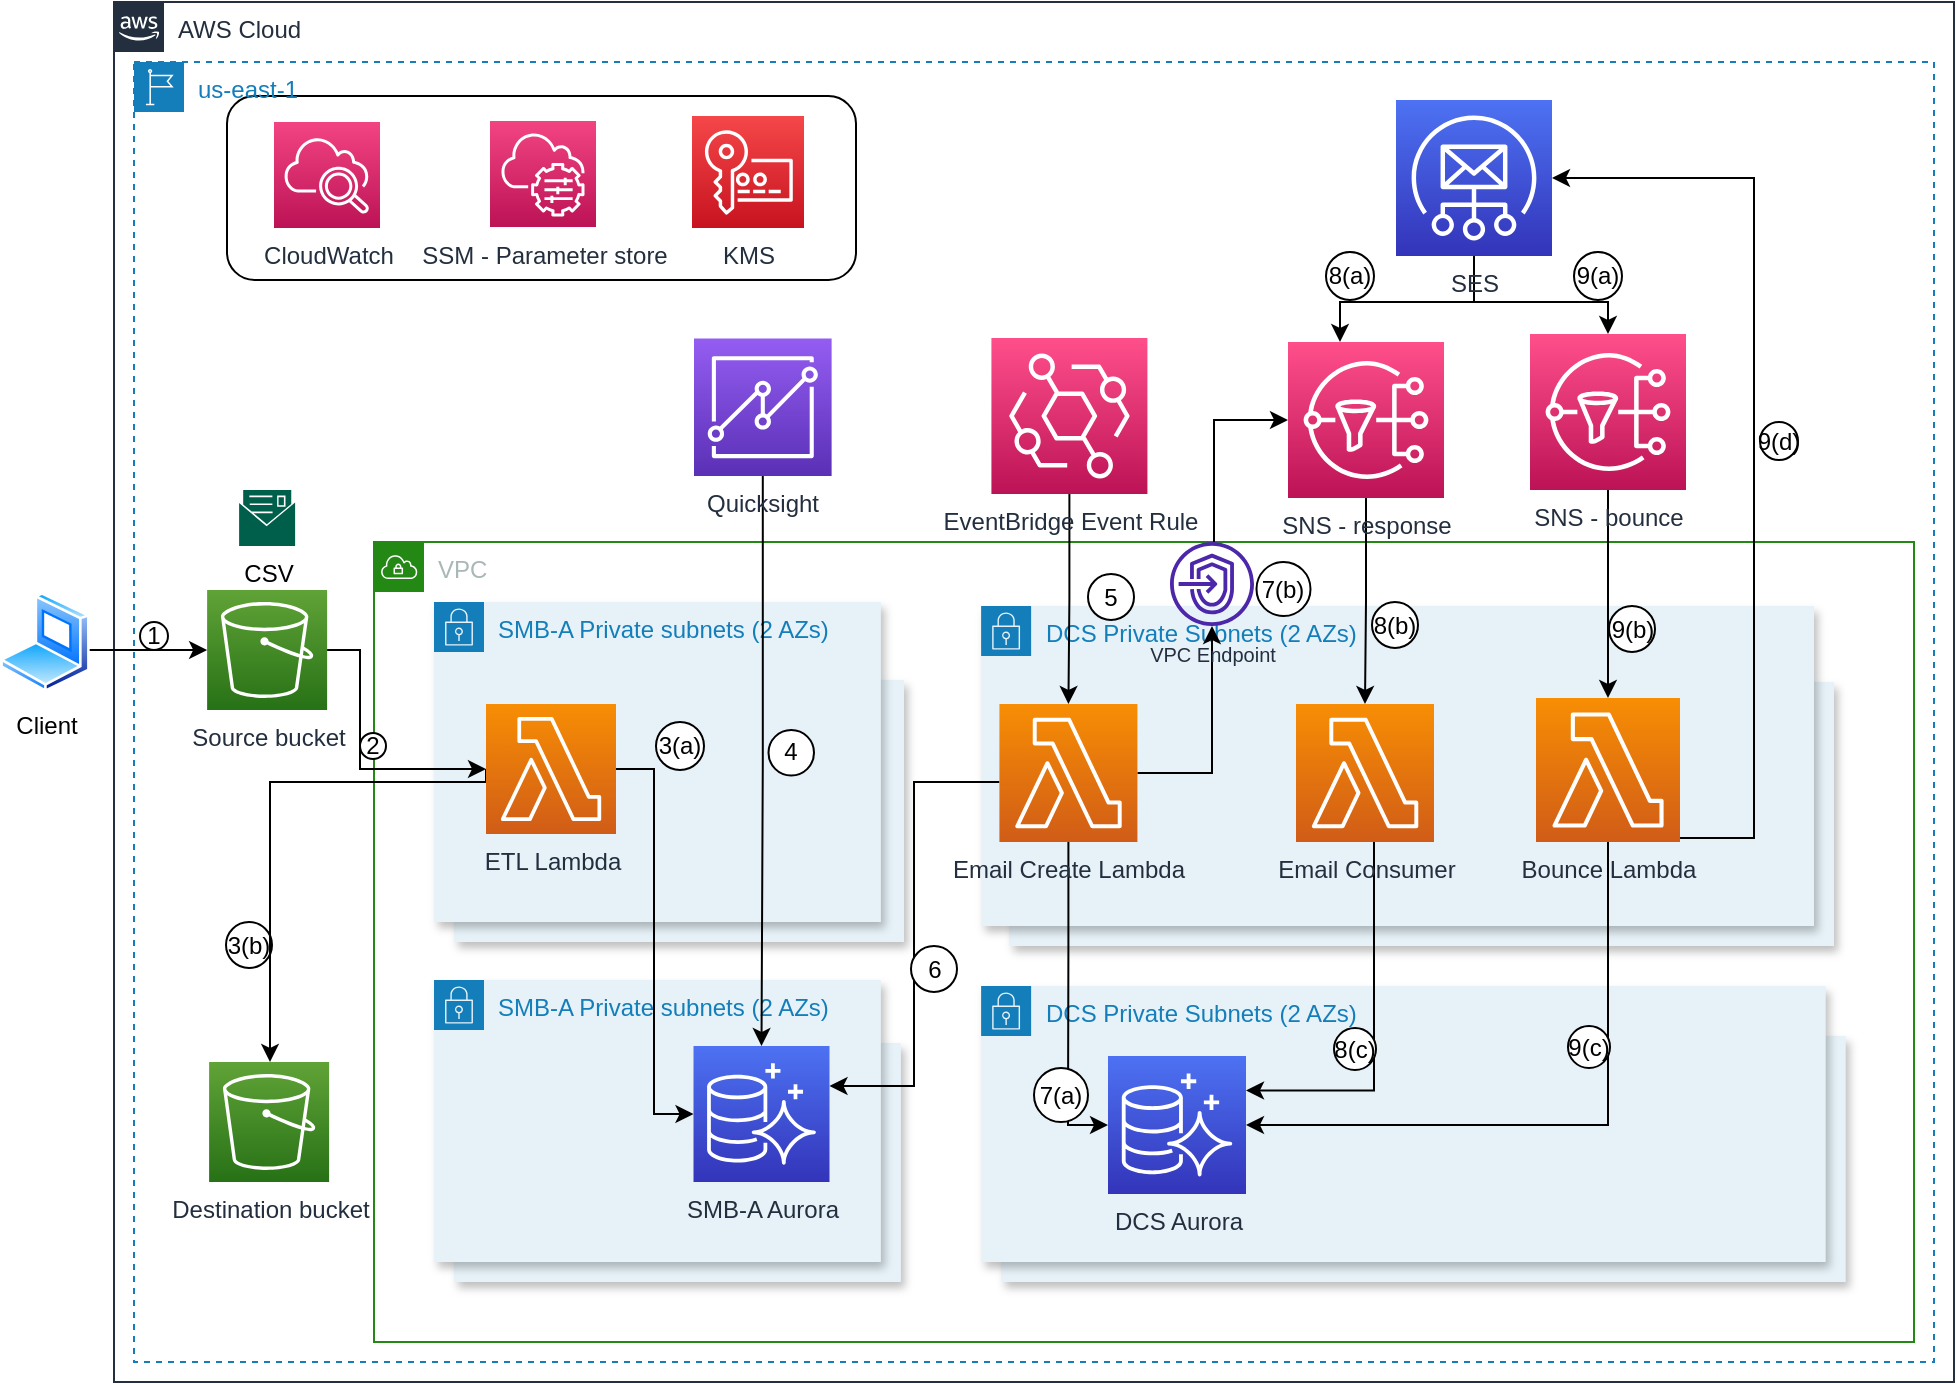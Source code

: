 <mxfile version="20.2.3" type="device"><diagram id="-QIrjZsMaVCdC0zyfpYi" name="Page-1"><mxGraphModel dx="1106" dy="-404" grid="1" gridSize="10" guides="1" tooltips="1" connect="1" arrows="1" fold="1" page="1" pageScale="1" pageWidth="850" pageHeight="1100" math="0" shadow="0"><root><mxCell id="0"/><mxCell id="1" parent="0"/><mxCell id="z612fd7fJF_xzk8EWzXj-66" value="" style="rounded=1;whiteSpace=wrap;html=1;fontFamily=Helvetica;fontSize=10;fontColor=default;strokeColor=default;fillColor=#ffffff;" vertex="1" parent="1"><mxGeometry x="184.5" y="2027" width="314.5" height="92" as="geometry"/></mxCell><mxCell id="z612fd7fJF_xzk8EWzXj-67" value="SBM-A Private subnet&amp;nbsp;" style="points=[[0,0],[0.25,0],[0.5,0],[0.75,0],[1,0],[1,0.25],[1,0.5],[1,0.75],[1,1],[0.75,1],[0.5,1],[0.25,1],[0,1],[0,0.75],[0,0.5],[0,0.25]];outlineConnect=0;gradientColor=none;html=1;whiteSpace=wrap;fontSize=12;fontStyle=0;container=1;pointerEvents=0;collapsible=0;recursiveResize=0;shape=mxgraph.aws4.group;grIcon=mxgraph.aws4.group_security_group;grStroke=0;strokeColor=#147EBA;fillColor=#E6F2F8;verticalAlign=top;align=left;spacingLeft=30;fontColor=#147EBA;dashed=0;shadow=1;" vertex="1" parent="1"><mxGeometry x="298" y="2500.5" width="223.44" height="119.5" as="geometry"/></mxCell><mxCell id="z612fd7fJF_xzk8EWzXj-68" value="SMB-A Private subnets (2 AZs)&amp;nbsp;" style="points=[[0,0],[0.25,0],[0.5,0],[0.75,0],[1,0],[1,0.25],[1,0.5],[1,0.75],[1,1],[0.75,1],[0.5,1],[0.25,1],[0,1],[0,0.75],[0,0.5],[0,0.25]];outlineConnect=0;gradientColor=none;html=1;whiteSpace=wrap;fontSize=12;fontStyle=0;container=1;pointerEvents=0;collapsible=0;recursiveResize=0;shape=mxgraph.aws4.group;grIcon=mxgraph.aws4.group_security_group;grStroke=0;strokeColor=#147EBA;fillColor=#E6F2F8;verticalAlign=top;align=left;spacingLeft=30;fontColor=#147EBA;dashed=0;shadow=1;" vertex="1" parent="1"><mxGeometry x="288" y="2469" width="223.44" height="141" as="geometry"/></mxCell><mxCell id="z612fd7fJF_xzk8EWzXj-69" value="Private subnet 1" style="points=[[0,0],[0.25,0],[0.5,0],[0.75,0],[1,0],[1,0.25],[1,0.5],[1,0.75],[1,1],[0.75,1],[0.5,1],[0.25,1],[0,1],[0,0.75],[0,0.5],[0,0.25]];outlineConnect=0;gradientColor=none;html=1;whiteSpace=wrap;fontSize=12;fontStyle=0;container=1;pointerEvents=0;collapsible=0;recursiveResize=0;shape=mxgraph.aws4.group;grIcon=mxgraph.aws4.group_security_group;grStroke=0;strokeColor=#000000;fillColor=#E6F2F8;verticalAlign=top;align=left;spacingLeft=30;fontColor=#147EBA;dashed=0;shadow=1;" vertex="1" parent="1"><mxGeometry x="298" y="2319" width="225" height="131" as="geometry"/></mxCell><mxCell id="z612fd7fJF_xzk8EWzXj-70" value="Private subnet" style="points=[[0,0],[0.25,0],[0.5,0],[0.75,0],[1,0],[1,0.25],[1,0.5],[1,0.75],[1,1],[0.75,1],[0.5,1],[0.25,1],[0,1],[0,0.75],[0,0.5],[0,0.25]];outlineConnect=0;gradientColor=none;html=1;whiteSpace=wrap;fontSize=12;fontStyle=0;container=1;pointerEvents=0;collapsible=0;recursiveResize=0;shape=mxgraph.aws4.group;grIcon=mxgraph.aws4.group_security_group;grStroke=0;strokeColor=#147EBA;fillColor=#E6F2F8;verticalAlign=top;align=left;spacingLeft=30;fontColor=#147EBA;dashed=0;shadow=1;" vertex="1" parent="1"><mxGeometry x="571.56" y="2497" width="422.29" height="123" as="geometry"/></mxCell><mxCell id="z612fd7fJF_xzk8EWzXj-71" value="DCS Private Subnets (2 AZs)" style="points=[[0,0],[0.25,0],[0.5,0],[0.75,0],[1,0],[1,0.25],[1,0.5],[1,0.75],[1,1],[0.75,1],[0.5,1],[0.25,1],[0,1],[0,0.75],[0,0.5],[0,0.25]];outlineConnect=0;gradientColor=none;html=1;whiteSpace=wrap;fontSize=12;fontStyle=0;container=1;pointerEvents=0;collapsible=0;recursiveResize=0;shape=mxgraph.aws4.group;grIcon=mxgraph.aws4.group_security_group;grStroke=0;strokeColor=#147EBA;fillColor=#E6F2F8;verticalAlign=top;align=left;spacingLeft=30;fontColor=#147EBA;dashed=0;shadow=1;" vertex="1" parent="1"><mxGeometry x="561.56" y="2472" width="422.29" height="138" as="geometry"/></mxCell><mxCell id="z612fd7fJF_xzk8EWzXj-72" value="Private subnet" style="points=[[0,0],[0.25,0],[0.5,0],[0.75,0],[1,0],[1,0.25],[1,0.5],[1,0.75],[1,1],[0.75,1],[0.5,1],[0.25,1],[0,1],[0,0.75],[0,0.5],[0,0.25]];outlineConnect=0;gradientColor=none;html=1;whiteSpace=wrap;fontSize=12;fontStyle=0;container=1;pointerEvents=0;collapsible=0;recursiveResize=0;shape=mxgraph.aws4.group;grIcon=mxgraph.aws4.group_security_group;grStroke=0;strokeColor=#147EBA;fillColor=#E6F2F8;verticalAlign=top;align=left;spacingLeft=30;fontColor=#147EBA;dashed=0;shadow=1;" vertex="1" parent="1"><mxGeometry x="575.71" y="2320" width="412.29" height="132" as="geometry"/></mxCell><mxCell id="z612fd7fJF_xzk8EWzXj-73" value="AWS Cloud" style="points=[[0,0],[0.25,0],[0.5,0],[0.75,0],[1,0],[1,0.25],[1,0.5],[1,0.75],[1,1],[0.75,1],[0.5,1],[0.25,1],[0,1],[0,0.75],[0,0.5],[0,0.25]];outlineConnect=0;gradientColor=none;html=1;whiteSpace=wrap;fontSize=12;fontStyle=0;container=0;pointerEvents=0;collapsible=0;recursiveResize=0;shape=mxgraph.aws4.group;grIcon=mxgraph.aws4.group_aws_cloud_alt;strokeColor=#232F3E;fillColor=none;verticalAlign=top;align=left;spacingLeft=30;fontColor=#232F3E;dashed=0;" vertex="1" parent="1"><mxGeometry x="128" y="1980" width="920" height="690" as="geometry"/></mxCell><mxCell id="z612fd7fJF_xzk8EWzXj-74" value="" style="edgeStyle=orthogonalEdgeStyle;rounded=0;orthogonalLoop=1;jettySize=auto;html=1;startArrow=none;exitX=0.972;exitY=0.494;exitDx=0;exitDy=0;exitPerimeter=0;" edge="1" parent="1" source="z612fd7fJF_xzk8EWzXj-104" target="z612fd7fJF_xzk8EWzXj-76"><mxGeometry relative="1" as="geometry"><mxPoint x="121" y="2300" as="sourcePoint"/><Array as="points"><mxPoint x="131" y="2304"/><mxPoint x="131" y="2304"/></Array></mxGeometry></mxCell><mxCell id="z612fd7fJF_xzk8EWzXj-75" value="VPC" style="points=[[0,0],[0.25,0],[0.5,0],[0.75,0],[1,0],[1,0.25],[1,0.5],[1,0.75],[1,1],[0.75,1],[0.5,1],[0.25,1],[0,1],[0,0.75],[0,0.5],[0,0.25]];outlineConnect=0;gradientColor=none;html=1;whiteSpace=wrap;fontSize=12;fontStyle=0;container=0;pointerEvents=0;collapsible=0;recursiveResize=0;shape=mxgraph.aws4.group;grIcon=mxgraph.aws4.group_vpc;strokeColor=#248814;fillColor=none;verticalAlign=top;align=left;spacingLeft=30;fontColor=#AAB7B8;dashed=0;" vertex="1" parent="1"><mxGeometry x="258" y="2250" width="770" height="400" as="geometry"/></mxCell><mxCell id="z612fd7fJF_xzk8EWzXj-76" value="Source bucket" style="sketch=0;points=[[0,0,0],[0.25,0,0],[0.5,0,0],[0.75,0,0],[1,0,0],[0,1,0],[0.25,1,0],[0.5,1,0],[0.75,1,0],[1,1,0],[0,0.25,0],[0,0.5,0],[0,0.75,0],[1,0.25,0],[1,0.5,0],[1,0.75,0]];outlineConnect=0;fontColor=#232F3E;gradientColor=#60A337;gradientDirection=north;fillColor=#277116;strokeColor=#ffffff;dashed=0;verticalLabelPosition=bottom;verticalAlign=top;align=center;html=1;fontSize=12;fontStyle=0;aspect=fixed;shape=mxgraph.aws4.resourceIcon;resIcon=mxgraph.aws4.s3;" vertex="1" parent="1"><mxGeometry x="174.56" y="2274" width="60" height="60" as="geometry"/></mxCell><mxCell id="z612fd7fJF_xzk8EWzXj-77" value="CSV" style="sketch=0;pointerEvents=1;shadow=0;dashed=0;html=1;strokeColor=none;fillColor=#005F4B;labelPosition=center;verticalLabelPosition=bottom;verticalAlign=top;align=center;outlineConnect=0;shape=mxgraph.veeam2.exchange_objects;" vertex="1" parent="1"><mxGeometry x="190.56" y="2224" width="28.0" height="28.0" as="geometry"/></mxCell><mxCell id="z612fd7fJF_xzk8EWzXj-78" value="SMB-A Private subnets (2 AZs)&amp;nbsp;" style="points=[[0,0],[0.25,0],[0.5,0],[0.75,0],[1,0],[1,0.25],[1,0.5],[1,0.75],[1,1],[0.75,1],[0.5,1],[0.25,1],[0,1],[0,0.75],[0,0.5],[0,0.25]];outlineConnect=0;gradientColor=none;html=1;whiteSpace=wrap;fontSize=12;fontStyle=0;container=1;pointerEvents=0;collapsible=0;recursiveResize=0;shape=mxgraph.aws4.group;grIcon=mxgraph.aws4.group_security_group;grStroke=0;strokeColor=#147EBA;fillColor=#E6F2F8;verticalAlign=top;align=left;spacingLeft=30;fontColor=#147EBA;dashed=0;shadow=1;" vertex="1" parent="1"><mxGeometry x="288" y="2280" width="223.44" height="160" as="geometry"/></mxCell><mxCell id="z612fd7fJF_xzk8EWzXj-79" value="us-east-1" style="points=[[0,0],[0.25,0],[0.5,0],[0.75,0],[1,0],[1,0.25],[1,0.5],[1,0.75],[1,1],[0.75,1],[0.5,1],[0.25,1],[0,1],[0,0.75],[0,0.5],[0,0.25]];outlineConnect=0;gradientColor=none;html=1;whiteSpace=wrap;fontSize=12;fontStyle=0;container=0;pointerEvents=0;collapsible=0;recursiveResize=0;shape=mxgraph.aws4.group;grIcon=mxgraph.aws4.group_region;strokeColor=#147EBA;fillColor=none;verticalAlign=top;align=left;spacingLeft=30;fontColor=#147EBA;dashed=1;" vertex="1" parent="1"><mxGeometry x="138" y="2010" width="900" height="650" as="geometry"/></mxCell><mxCell id="z612fd7fJF_xzk8EWzXj-80" value="Destination bucket" style="sketch=0;points=[[0,0,0],[0.25,0,0],[0.5,0,0],[0.75,0,0],[1,0,0],[0,1,0],[0.25,1,0],[0.5,1,0],[0.75,1,0],[1,1,0],[0,0.25,0],[0,0.5,0],[0,0.75,0],[1,0.25,0],[1,0.5,0],[1,0.75,0]];outlineConnect=0;fontColor=#232F3E;gradientColor=#60A337;gradientDirection=north;fillColor=#277116;strokeColor=#ffffff;dashed=0;verticalLabelPosition=bottom;verticalAlign=top;align=center;html=1;fontSize=12;fontStyle=0;aspect=fixed;shape=mxgraph.aws4.resourceIcon;resIcon=mxgraph.aws4.s3;" vertex="1" parent="1"><mxGeometry x="175.56" y="2510" width="60" height="60" as="geometry"/></mxCell><mxCell id="z612fd7fJF_xzk8EWzXj-81" value="SMB-A Aurora" style="sketch=0;points=[[0,0,0],[0.25,0,0],[0.5,0,0],[0.75,0,0],[1,0,0],[0,1,0],[0.25,1,0],[0.5,1,0],[0.75,1,0],[1,1,0],[0,0.25,0],[0,0.5,0],[0,0.75,0],[1,0.25,0],[1,0.5,0],[1,0.75,0]];outlineConnect=0;fontColor=#232F3E;gradientColor=#4D72F3;gradientDirection=north;fillColor=#3334B9;strokeColor=#ffffff;dashed=0;verticalLabelPosition=bottom;verticalAlign=top;align=center;html=1;fontSize=12;fontStyle=0;aspect=fixed;shape=mxgraph.aws4.resourceIcon;resIcon=mxgraph.aws4.aurora;" vertex="1" parent="1"><mxGeometry x="417.75" y="2502" width="68" height="68" as="geometry"/></mxCell><mxCell id="z612fd7fJF_xzk8EWzXj-82" value="" style="edgeStyle=orthogonalEdgeStyle;rounded=0;orthogonalLoop=1;jettySize=auto;html=1;entryX=0.5;entryY=0;entryDx=0;entryDy=0;entryPerimeter=0;" edge="1" parent="1" source="z612fd7fJF_xzk8EWzXj-83" target="z612fd7fJF_xzk8EWzXj-81"><mxGeometry relative="1" as="geometry"/></mxCell><mxCell id="z612fd7fJF_xzk8EWzXj-83" value="Quicksight" style="sketch=0;points=[[0,0,0],[0.25,0,0],[0.5,0,0],[0.75,0,0],[1,0,0],[0,1,0],[0.25,1,0],[0.5,1,0],[0.75,1,0],[1,1,0],[0,0.25,0],[0,0.5,0],[0,0.75,0],[1,0.25,0],[1,0.5,0],[1,0.75,0]];outlineConnect=0;fontColor=#232F3E;gradientColor=#945DF2;gradientDirection=north;fillColor=#5A30B5;strokeColor=#ffffff;dashed=0;verticalLabelPosition=bottom;verticalAlign=top;align=center;html=1;fontSize=12;fontStyle=0;aspect=fixed;shape=mxgraph.aws4.resourceIcon;resIcon=mxgraph.aws4.quicksight;" vertex="1" parent="1"><mxGeometry x="418" y="2148.19" width="68.81" height="68.81" as="geometry"/></mxCell><mxCell id="z612fd7fJF_xzk8EWzXj-84" value="DCS Private Subnets (2 AZs)" style="points=[[0,0],[0.25,0],[0.5,0],[0.75,0],[1,0],[1,0.25],[1,0.5],[1,0.75],[1,1],[0.75,1],[0.5,1],[0.25,1],[0,1],[0,0.75],[0,0.5],[0,0.25]];outlineConnect=0;gradientColor=none;html=1;whiteSpace=wrap;fontSize=12;fontStyle=0;container=0;pointerEvents=0;collapsible=0;recursiveResize=0;shape=mxgraph.aws4.group;grIcon=mxgraph.aws4.group_security_group;grStroke=0;strokeColor=#147EBA;fillColor=#E6F2F8;verticalAlign=top;align=left;spacingLeft=30;fontColor=#147EBA;dashed=0;shadow=1;" vertex="1" parent="1"><mxGeometry x="561.56" y="2282" width="416.44" height="160" as="geometry"/></mxCell><mxCell id="z612fd7fJF_xzk8EWzXj-85" value="" style="edgeStyle=orthogonalEdgeStyle;rounded=0;orthogonalLoop=1;jettySize=auto;html=1;entryX=0.5;entryY=0;entryDx=0;entryDy=0;entryPerimeter=0;" edge="1" parent="1" source="z612fd7fJF_xzk8EWzXj-86" target="z612fd7fJF_xzk8EWzXj-98"><mxGeometry relative="1" as="geometry"/></mxCell><mxCell id="z612fd7fJF_xzk8EWzXj-86" value="EventBridge Event Rule" style="sketch=0;points=[[0,0,0],[0.25,0,0],[0.5,0,0],[0.75,0,0],[1,0,0],[0,1,0],[0.25,1,0],[0.5,1,0],[0.75,1,0],[1,1,0],[0,0.25,0],[0,0.5,0],[0,0.75,0],[1,0.25,0],[1,0.5,0],[1,0.75,0]];outlineConnect=0;fontColor=#232F3E;gradientColor=#FF4F8B;gradientDirection=north;fillColor=#BC1356;strokeColor=#ffffff;dashed=0;verticalLabelPosition=bottom;verticalAlign=top;align=center;html=1;fontSize=12;fontStyle=0;aspect=fixed;shape=mxgraph.aws4.resourceIcon;resIcon=mxgraph.aws4.eventbridge;" vertex="1" parent="1"><mxGeometry x="566.71" y="2148" width="78" height="78" as="geometry"/></mxCell><mxCell id="z612fd7fJF_xzk8EWzXj-87" value="" style="edgeStyle=orthogonalEdgeStyle;rounded=0;orthogonalLoop=1;jettySize=auto;html=1;" edge="1" parent="1" source="z612fd7fJF_xzk8EWzXj-98" target="z612fd7fJF_xzk8EWzXj-81"><mxGeometry relative="1" as="geometry"><mxPoint x="505.56" y="2409" as="targetPoint"/><Array as="points"><mxPoint x="528" y="2370"/><mxPoint x="528" y="2522"/></Array></mxGeometry></mxCell><mxCell id="z612fd7fJF_xzk8EWzXj-88" value="" style="edgeStyle=orthogonalEdgeStyle;rounded=0;orthogonalLoop=1;jettySize=auto;html=1;" edge="1" parent="1" source="z612fd7fJF_xzk8EWzXj-89" target="z612fd7fJF_xzk8EWzXj-91"><mxGeometry relative="1" as="geometry"><Array as="points"><mxPoint x="808" y="2130"/><mxPoint x="741" y="2130"/></Array></mxGeometry></mxCell><mxCell id="z612fd7fJF_xzk8EWzXj-89" value="SES" style="sketch=0;points=[[0,0,0],[0.25,0,0],[0.5,0,0],[0.75,0,0],[1,0,0],[0,1,0],[0.25,1,0],[0.5,1,0],[0.75,1,0],[1,1,0],[0,0.25,0],[0,0.5,0],[0,0.75,0],[1,0.25,0],[1,0.5,0],[1,0.75,0]];outlineConnect=0;fontColor=#232F3E;gradientColor=#4D72F3;gradientDirection=north;fillColor=#3334B9;strokeColor=#ffffff;dashed=0;verticalLabelPosition=bottom;verticalAlign=top;align=center;html=1;fontSize=12;fontStyle=0;aspect=fixed;shape=mxgraph.aws4.resourceIcon;resIcon=mxgraph.aws4.simple_email_service;" vertex="1" parent="1"><mxGeometry x="769" y="2029" width="78" height="78" as="geometry"/></mxCell><mxCell id="z612fd7fJF_xzk8EWzXj-90" value="" style="edgeStyle=orthogonalEdgeStyle;rounded=0;orthogonalLoop=1;jettySize=auto;html=1;entryX=0.5;entryY=0;entryDx=0;entryDy=0;entryPerimeter=0;" edge="1" parent="1" source="z612fd7fJF_xzk8EWzXj-91" target="z612fd7fJF_xzk8EWzXj-101"><mxGeometry relative="1" as="geometry"/></mxCell><mxCell id="z612fd7fJF_xzk8EWzXj-91" value="SNS - response" style="sketch=0;points=[[0,0,0],[0.25,0,0],[0.5,0,0],[0.75,0,0],[1,0,0],[0,1,0],[0.25,1,0],[0.5,1,0],[0.75,1,0],[1,1,0],[0,0.25,0],[0,0.5,0],[0,0.75,0],[1,0.25,0],[1,0.5,0],[1,0.75,0]];outlineConnect=0;fontColor=#232F3E;gradientColor=#FF4F8B;gradientDirection=north;fillColor=#BC1356;strokeColor=#ffffff;dashed=0;verticalLabelPosition=bottom;verticalAlign=top;align=center;html=1;fontSize=12;fontStyle=0;aspect=fixed;shape=mxgraph.aws4.resourceIcon;resIcon=mxgraph.aws4.sns;" vertex="1" parent="1"><mxGeometry x="715" y="2150" width="78" height="78" as="geometry"/></mxCell><mxCell id="z612fd7fJF_xzk8EWzXj-92" style="edgeStyle=orthogonalEdgeStyle;rounded=0;orthogonalLoop=1;jettySize=auto;html=1;entryX=0.5;entryY=0;entryDx=0;entryDy=0;entryPerimeter=0;" edge="1" parent="1" source="z612fd7fJF_xzk8EWzXj-93" target="z612fd7fJF_xzk8EWzXj-103"><mxGeometry relative="1" as="geometry"/></mxCell><mxCell id="z612fd7fJF_xzk8EWzXj-93" value="SNS - bounce" style="sketch=0;points=[[0,0,0],[0.25,0,0],[0.5,0,0],[0.75,0,0],[1,0,0],[0,1,0],[0.25,1,0],[0.5,1,0],[0.75,1,0],[1,1,0],[0,0.25,0],[0,0.5,0],[0,0.75,0],[1,0.25,0],[1,0.5,0],[1,0.75,0]];outlineConnect=0;fontColor=#232F3E;gradientColor=#FF4F8B;gradientDirection=north;fillColor=#BC1356;strokeColor=#ffffff;dashed=0;verticalLabelPosition=bottom;verticalAlign=top;align=center;html=1;fontSize=12;fontStyle=0;aspect=fixed;shape=mxgraph.aws4.resourceIcon;resIcon=mxgraph.aws4.sns;" vertex="1" parent="1"><mxGeometry x="836" y="2146" width="78" height="78" as="geometry"/></mxCell><mxCell id="z612fd7fJF_xzk8EWzXj-94" value="" style="edgeStyle=orthogonalEdgeStyle;rounded=0;orthogonalLoop=1;jettySize=auto;html=1;entryX=0.5;entryY=0;entryDx=0;entryDy=0;entryPerimeter=0;" edge="1" parent="1" target="z612fd7fJF_xzk8EWzXj-93"><mxGeometry relative="1" as="geometry"><mxPoint x="808" y="2130" as="sourcePoint"/><mxPoint x="751.0" y="2160" as="targetPoint"/><Array as="points"><mxPoint x="808" y="2128"/><mxPoint x="808" y="2130"/><mxPoint x="847" y="2130"/></Array></mxGeometry></mxCell><mxCell id="z612fd7fJF_xzk8EWzXj-95" value="" style="edgeStyle=orthogonalEdgeStyle;rounded=0;orthogonalLoop=1;jettySize=auto;html=1;entryX=1;entryY=0.5;entryDx=0;entryDy=0;entryPerimeter=0;" edge="1" parent="1" source="z612fd7fJF_xzk8EWzXj-103" target="z612fd7fJF_xzk8EWzXj-89"><mxGeometry relative="1" as="geometry"><mxPoint x="992" y="2398.0" as="targetPoint"/><Array as="points"><mxPoint x="948" y="2398"/><mxPoint x="948" y="2068"/></Array></mxGeometry></mxCell><mxCell id="z612fd7fJF_xzk8EWzXj-96" style="edgeStyle=orthogonalEdgeStyle;rounded=0;orthogonalLoop=1;jettySize=auto;html=1;" edge="1" parent="1" source="z612fd7fJF_xzk8EWzXj-98" target="z612fd7fJF_xzk8EWzXj-126"><mxGeometry relative="1" as="geometry"><mxPoint x="675" y="2350" as="targetPoint"/></mxGeometry></mxCell><mxCell id="z612fd7fJF_xzk8EWzXj-97" style="edgeStyle=orthogonalEdgeStyle;rounded=0;orthogonalLoop=1;jettySize=auto;html=1;entryX=0;entryY=0.5;entryDx=0;entryDy=0;entryPerimeter=0;fontSize=10;" edge="1" parent="1" source="z612fd7fJF_xzk8EWzXj-98" target="z612fd7fJF_xzk8EWzXj-99"><mxGeometry relative="1" as="geometry"/></mxCell><mxCell id="z612fd7fJF_xzk8EWzXj-98" value="Email Create Lambda" style="sketch=0;points=[[0,0,0],[0.25,0,0],[0.5,0,0],[0.75,0,0],[1,0,0],[0,1,0],[0.25,1,0],[0.5,1,0],[0.75,1,0],[1,1,0],[0,0.25,0],[0,0.5,0],[0,0.75,0],[1,0.25,0],[1,0.5,0],[1,0.75,0]];outlineConnect=0;fontColor=#232F3E;gradientColor=#F78E04;gradientDirection=north;fillColor=#D05C17;strokeColor=#ffffff;dashed=0;verticalLabelPosition=bottom;verticalAlign=top;align=center;html=1;fontSize=12;fontStyle=0;aspect=fixed;shape=mxgraph.aws4.resourceIcon;resIcon=mxgraph.aws4.lambda;" vertex="1" parent="1"><mxGeometry x="570.71" y="2331" width="69" height="69" as="geometry"/></mxCell><mxCell id="z612fd7fJF_xzk8EWzXj-99" value="DCS Aurora" style="sketch=0;points=[[0,0,0],[0.25,0,0],[0.5,0,0],[0.75,0,0],[1,0,0],[0,1,0],[0.25,1,0],[0.5,1,0],[0.75,1,0],[1,1,0],[0,0.25,0],[0,0.5,0],[0,0.75,0],[1,0.25,0],[1,0.5,0],[1,0.75,0]];outlineConnect=0;fontColor=#232F3E;gradientColor=#4D72F3;gradientDirection=north;fillColor=#3334B9;strokeColor=#ffffff;dashed=0;verticalLabelPosition=bottom;verticalAlign=top;align=center;html=1;fontSize=12;fontStyle=0;aspect=fixed;shape=mxgraph.aws4.resourceIcon;resIcon=mxgraph.aws4.aurora;" vertex="1" parent="1"><mxGeometry x="625" y="2507" width="69" height="69" as="geometry"/></mxCell><mxCell id="z612fd7fJF_xzk8EWzXj-100" style="edgeStyle=orthogonalEdgeStyle;rounded=0;orthogonalLoop=1;jettySize=auto;html=1;entryX=1;entryY=0.25;entryDx=0;entryDy=0;entryPerimeter=0;fontSize=10;" edge="1" parent="1" source="z612fd7fJF_xzk8EWzXj-101" target="z612fd7fJF_xzk8EWzXj-99"><mxGeometry relative="1" as="geometry"><Array as="points"><mxPoint x="758" y="2524"/></Array></mxGeometry></mxCell><mxCell id="z612fd7fJF_xzk8EWzXj-101" value="Email Consumer" style="sketch=0;points=[[0,0,0],[0.25,0,0],[0.5,0,0],[0.75,0,0],[1,0,0],[0,1,0],[0.25,1,0],[0.5,1,0],[0.75,1,0],[1,1,0],[0,0.25,0],[0,0.5,0],[0,0.75,0],[1,0.25,0],[1,0.5,0],[1,0.75,0]];outlineConnect=0;fontColor=#232F3E;gradientColor=#F78E04;gradientDirection=north;fillColor=#D05C17;strokeColor=#ffffff;dashed=0;verticalLabelPosition=bottom;verticalAlign=top;align=center;html=1;fontSize=12;fontStyle=0;aspect=fixed;shape=mxgraph.aws4.resourceIcon;resIcon=mxgraph.aws4.lambda;" vertex="1" parent="1"><mxGeometry x="719" y="2331" width="69" height="69" as="geometry"/></mxCell><mxCell id="z612fd7fJF_xzk8EWzXj-102" style="edgeStyle=orthogonalEdgeStyle;rounded=0;orthogonalLoop=1;jettySize=auto;html=1;entryX=1;entryY=0.5;entryDx=0;entryDy=0;entryPerimeter=0;fontSize=10;" edge="1" parent="1" source="z612fd7fJF_xzk8EWzXj-103" target="z612fd7fJF_xzk8EWzXj-99"><mxGeometry relative="1" as="geometry"><Array as="points"><mxPoint x="875" y="2542"/></Array></mxGeometry></mxCell><mxCell id="z612fd7fJF_xzk8EWzXj-103" value="Bounce Lambda" style="sketch=0;points=[[0,0,0],[0.25,0,0],[0.5,0,0],[0.75,0,0],[1,0,0],[0,1,0],[0.25,1,0],[0.5,1,0],[0.75,1,0],[1,1,0],[0,0.25,0],[0,0.5,0],[0,0.75,0],[1,0.25,0],[1,0.5,0],[1,0.75,0]];outlineConnect=0;fontColor=#232F3E;gradientColor=#F78E04;gradientDirection=north;fillColor=#D05C17;strokeColor=#ffffff;dashed=0;verticalLabelPosition=bottom;verticalAlign=top;align=center;html=1;fontSize=12;fontStyle=0;aspect=fixed;shape=mxgraph.aws4.resourceIcon;resIcon=mxgraph.aws4.lambda;" vertex="1" parent="1"><mxGeometry x="839" y="2328" width="72" height="72" as="geometry"/></mxCell><mxCell id="z612fd7fJF_xzk8EWzXj-104" value="Client" style="aspect=fixed;perimeter=ellipsePerimeter;html=1;align=center;shadow=0;dashed=0;spacingTop=3;image;image=img/lib/active_directory/laptop_client.svg;" vertex="1" parent="1"><mxGeometry x="71" y="2275" width="45" height="50" as="geometry"/></mxCell><mxCell id="z612fd7fJF_xzk8EWzXj-105" value="" style="edgeStyle=orthogonalEdgeStyle;rounded=0;orthogonalLoop=1;jettySize=auto;html=1;endArrow=none;entryX=1;entryY=0.5;entryDx=0;entryDy=0;" edge="1" parent="1" target="z612fd7fJF_xzk8EWzXj-104"><mxGeometry relative="1" as="geometry"><mxPoint x="116" y="2300" as="sourcePoint"/><mxPoint x="174.56" y="2304" as="targetPoint"/></mxGeometry></mxCell><mxCell id="z612fd7fJF_xzk8EWzXj-106" value="1" style="ellipse;whiteSpace=wrap;html=1;aspect=fixed;" vertex="1" parent="1"><mxGeometry x="141" y="2290" width="14" height="14" as="geometry"/></mxCell><mxCell id="z612fd7fJF_xzk8EWzXj-107" value="2" style="ellipse;whiteSpace=wrap;html=1;aspect=fixed;" vertex="1" parent="1"><mxGeometry x="251" y="2345.5" width="13" height="13" as="geometry"/></mxCell><mxCell id="z612fd7fJF_xzk8EWzXj-108" value="3(a)" style="ellipse;whiteSpace=wrap;html=1;aspect=fixed;" vertex="1" parent="1"><mxGeometry x="399" y="2340" width="24" height="24" as="geometry"/></mxCell><mxCell id="z612fd7fJF_xzk8EWzXj-109" value="3(b)" style="ellipse;whiteSpace=wrap;html=1;aspect=fixed;" vertex="1" parent="1"><mxGeometry x="184" y="2440" width="23" height="23" as="geometry"/></mxCell><mxCell id="z612fd7fJF_xzk8EWzXj-110" value="4" style="ellipse;whiteSpace=wrap;html=1;aspect=fixed;" vertex="1" parent="1"><mxGeometry x="455.25" y="2344" width="22.75" height="22.75" as="geometry"/></mxCell><mxCell id="z612fd7fJF_xzk8EWzXj-111" value="5" style="ellipse;whiteSpace=wrap;html=1;aspect=fixed;" vertex="1" parent="1"><mxGeometry x="615" y="2266" width="23" height="23" as="geometry"/></mxCell><mxCell id="z612fd7fJF_xzk8EWzXj-112" value="7(b)" style="ellipse;whiteSpace=wrap;html=1;aspect=fixed;" vertex="1" parent="1"><mxGeometry x="699.25" y="2260" width="27" height="27" as="geometry"/></mxCell><mxCell id="z612fd7fJF_xzk8EWzXj-113" value="8(b)" style="ellipse;whiteSpace=wrap;html=1;aspect=fixed;" vertex="1" parent="1"><mxGeometry x="757" y="2280" width="23" height="23" as="geometry"/></mxCell><mxCell id="z612fd7fJF_xzk8EWzXj-114" value="8(a)" style="ellipse;whiteSpace=wrap;html=1;aspect=fixed;" vertex="1" parent="1"><mxGeometry x="734" y="2105" width="24" height="24" as="geometry"/></mxCell><mxCell id="z612fd7fJF_xzk8EWzXj-115" value="9(a)" style="ellipse;whiteSpace=wrap;html=1;aspect=fixed;" vertex="1" parent="1"><mxGeometry x="858" y="2105" width="24" height="24" as="geometry"/></mxCell><mxCell id="z612fd7fJF_xzk8EWzXj-116" value="9(b)" style="ellipse;whiteSpace=wrap;html=1;aspect=fixed;" vertex="1" parent="1"><mxGeometry x="875.5" y="2282" width="23" height="23" as="geometry"/></mxCell><mxCell id="z612fd7fJF_xzk8EWzXj-117" value="9(c)" style="ellipse;whiteSpace=wrap;html=1;aspect=fixed;" vertex="1" parent="1"><mxGeometry x="855" y="2492" width="21" height="21" as="geometry"/></mxCell><mxCell id="z612fd7fJF_xzk8EWzXj-118" value="8(c)" style="ellipse;whiteSpace=wrap;html=1;aspect=fixed;" vertex="1" parent="1"><mxGeometry x="738" y="2493" width="21" height="21" as="geometry"/></mxCell><mxCell id="z612fd7fJF_xzk8EWzXj-119" value="7(a)" style="ellipse;whiteSpace=wrap;html=1;aspect=fixed;" vertex="1" parent="1"><mxGeometry x="588" y="2513" width="27" height="27" as="geometry"/></mxCell><mxCell id="z612fd7fJF_xzk8EWzXj-120" value="9(d)" style="ellipse;whiteSpace=wrap;html=1;aspect=fixed;" vertex="1" parent="1"><mxGeometry x="951" y="2190" width="19" height="19" as="geometry"/></mxCell><mxCell id="z612fd7fJF_xzk8EWzXj-121" value="6" style="ellipse;whiteSpace=wrap;html=1;aspect=fixed;" vertex="1" parent="1"><mxGeometry x="526.5" y="2452" width="23" height="23" as="geometry"/></mxCell><mxCell id="z612fd7fJF_xzk8EWzXj-122" style="edgeStyle=orthogonalEdgeStyle;rounded=0;orthogonalLoop=1;jettySize=auto;html=1;exitX=0;exitY=0.5;exitDx=0;exitDy=0;exitPerimeter=0;" edge="1" parent="1" source="z612fd7fJF_xzk8EWzXj-124" target="z612fd7fJF_xzk8EWzXj-80"><mxGeometry relative="1" as="geometry"><mxPoint x="291" y="2390" as="sourcePoint"/><Array as="points"><mxPoint x="314" y="2370"/><mxPoint x="206" y="2370"/></Array></mxGeometry></mxCell><mxCell id="z612fd7fJF_xzk8EWzXj-123" style="edgeStyle=orthogonalEdgeStyle;rounded=0;orthogonalLoop=1;jettySize=auto;html=1;entryX=0;entryY=0.5;entryDx=0;entryDy=0;entryPerimeter=0;" edge="1" parent="1" source="z612fd7fJF_xzk8EWzXj-124" target="z612fd7fJF_xzk8EWzXj-81"><mxGeometry relative="1" as="geometry"><Array as="points"><mxPoint x="398" y="2363"/><mxPoint x="398" y="2536"/></Array></mxGeometry></mxCell><mxCell id="z612fd7fJF_xzk8EWzXj-124" value="ETL Lambda" style="sketch=0;points=[[0,0,0],[0.25,0,0],[0.5,0,0],[0.75,0,0],[1,0,0],[0,1,0],[0.25,1,0],[0.5,1,0],[0.75,1,0],[1,1,0],[0,0.25,0],[0,0.5,0],[0,0.75,0],[1,0.25,0],[1,0.5,0],[1,0.75,0]];outlineConnect=0;fontColor=#232F3E;gradientColor=#F78E04;gradientDirection=north;fillColor=#D05C17;strokeColor=#ffffff;dashed=0;verticalLabelPosition=bottom;verticalAlign=top;align=center;html=1;fontSize=12;fontStyle=0;aspect=fixed;shape=mxgraph.aws4.resourceIcon;resIcon=mxgraph.aws4.lambda;" vertex="1" parent="1"><mxGeometry x="314" y="2331" width="65" height="65" as="geometry"/></mxCell><mxCell id="z612fd7fJF_xzk8EWzXj-125" style="edgeStyle=orthogonalEdgeStyle;rounded=0;orthogonalLoop=1;jettySize=auto;html=1;entryX=0;entryY=0.5;entryDx=0;entryDy=0;entryPerimeter=0;" edge="1" parent="1" source="z612fd7fJF_xzk8EWzXj-126" target="z612fd7fJF_xzk8EWzXj-91"><mxGeometry relative="1" as="geometry"><Array as="points"><mxPoint x="678" y="2189"/></Array></mxGeometry></mxCell><mxCell id="z612fd7fJF_xzk8EWzXj-126" value="&lt;font style=&quot;font-size: 10px;&quot;&gt;VPC Endpoint&lt;/font&gt;" style="sketch=0;outlineConnect=0;fontColor=#232F3E;gradientColor=none;fillColor=#4D27AA;strokeColor=none;dashed=0;verticalLabelPosition=bottom;verticalAlign=top;align=center;html=1;fontSize=12;fontStyle=0;aspect=fixed;pointerEvents=1;shape=mxgraph.aws4.endpoints;" vertex="1" parent="1"><mxGeometry x="656" y="2250" width="42" height="42" as="geometry"/></mxCell><mxCell id="z612fd7fJF_xzk8EWzXj-127" value="CloudWatch" style="sketch=0;points=[[0,0,0],[0.25,0,0],[0.5,0,0],[0.75,0,0],[1,0,0],[0,1,0],[0.25,1,0],[0.5,1,0],[0.75,1,0],[1,1,0],[0,0.25,0],[0,0.5,0],[0,0.75,0],[1,0.25,0],[1,0.5,0],[1,0.75,0]];points=[[0,0,0],[0.25,0,0],[0.5,0,0],[0.75,0,0],[1,0,0],[0,1,0],[0.25,1,0],[0.5,1,0],[0.75,1,0],[1,1,0],[0,0.25,0],[0,0.5,0],[0,0.75,0],[1,0.25,0],[1,0.5,0],[1,0.75,0]];outlineConnect=0;fontColor=#232F3E;gradientColor=#F34482;gradientDirection=north;fillColor=#BC1356;strokeColor=#ffffff;dashed=0;verticalLabelPosition=bottom;verticalAlign=top;align=center;html=1;fontSize=12;fontStyle=0;aspect=fixed;shape=mxgraph.aws4.resourceIcon;resIcon=mxgraph.aws4.cloudwatch_2;" vertex="1" parent="1"><mxGeometry x="208" y="2040" width="53" height="53" as="geometry"/></mxCell><mxCell id="z612fd7fJF_xzk8EWzXj-128" value="KMS" style="sketch=0;points=[[0,0,0],[0.25,0,0],[0.5,0,0],[0.75,0,0],[1,0,0],[0,1,0],[0.25,1,0],[0.5,1,0],[0.75,1,0],[1,1,0],[0,0.25,0],[0,0.5,0],[0,0.75,0],[1,0.25,0],[1,0.5,0],[1,0.75,0]];outlineConnect=0;fontColor=#232F3E;gradientColor=#F54749;gradientDirection=north;fillColor=#C7131F;strokeColor=#ffffff;dashed=0;verticalLabelPosition=bottom;verticalAlign=top;align=center;html=1;fontSize=12;fontStyle=0;aspect=fixed;shape=mxgraph.aws4.resourceIcon;resIcon=mxgraph.aws4.key_management_service;rounded=1;fontFamily=Helvetica;" vertex="1" parent="1"><mxGeometry x="417" y="2037" width="56" height="56" as="geometry"/></mxCell><mxCell id="z612fd7fJF_xzk8EWzXj-129" value="SSM - Parameter store" style="sketch=0;points=[[0,0,0],[0.25,0,0],[0.5,0,0],[0.75,0,0],[1,0,0],[0,1,0],[0.25,1,0],[0.5,1,0],[0.75,1,0],[1,1,0],[0,0.25,0],[0,0.5,0],[0,0.75,0],[1,0.25,0],[1,0.5,0],[1,0.75,0]];points=[[0,0,0],[0.25,0,0],[0.5,0,0],[0.75,0,0],[1,0,0],[0,1,0],[0.25,1,0],[0.5,1,0],[0.75,1,0],[1,1,0],[0,0.25,0],[0,0.5,0],[0,0.75,0],[1,0.25,0],[1,0.5,0],[1,0.75,0]];outlineConnect=0;fontColor=#232F3E;gradientColor=#F34482;gradientDirection=north;fillColor=#BC1356;strokeColor=#ffffff;dashed=0;verticalLabelPosition=bottom;verticalAlign=top;align=center;html=1;fontSize=12;fontStyle=0;aspect=fixed;shape=mxgraph.aws4.resourceIcon;resIcon=mxgraph.aws4.systems_manager;rounded=1;fontFamily=Helvetica;" vertex="1" parent="1"><mxGeometry x="316" y="2039.5" width="53" height="53" as="geometry"/></mxCell><mxCell id="z612fd7fJF_xzk8EWzXj-130" style="edgeStyle=orthogonalEdgeStyle;rounded=0;orthogonalLoop=1;jettySize=auto;html=1;entryX=0;entryY=0.5;entryDx=0;entryDy=0;entryPerimeter=0;" edge="1" parent="1" source="z612fd7fJF_xzk8EWzXj-76" target="z612fd7fJF_xzk8EWzXj-124"><mxGeometry relative="1" as="geometry"><mxPoint x="291" y="2364" as="targetPoint"/><Array as="points"><mxPoint x="251" y="2304"/><mxPoint x="251" y="2363"/></Array></mxGeometry></mxCell></root></mxGraphModel></diagram></mxfile>